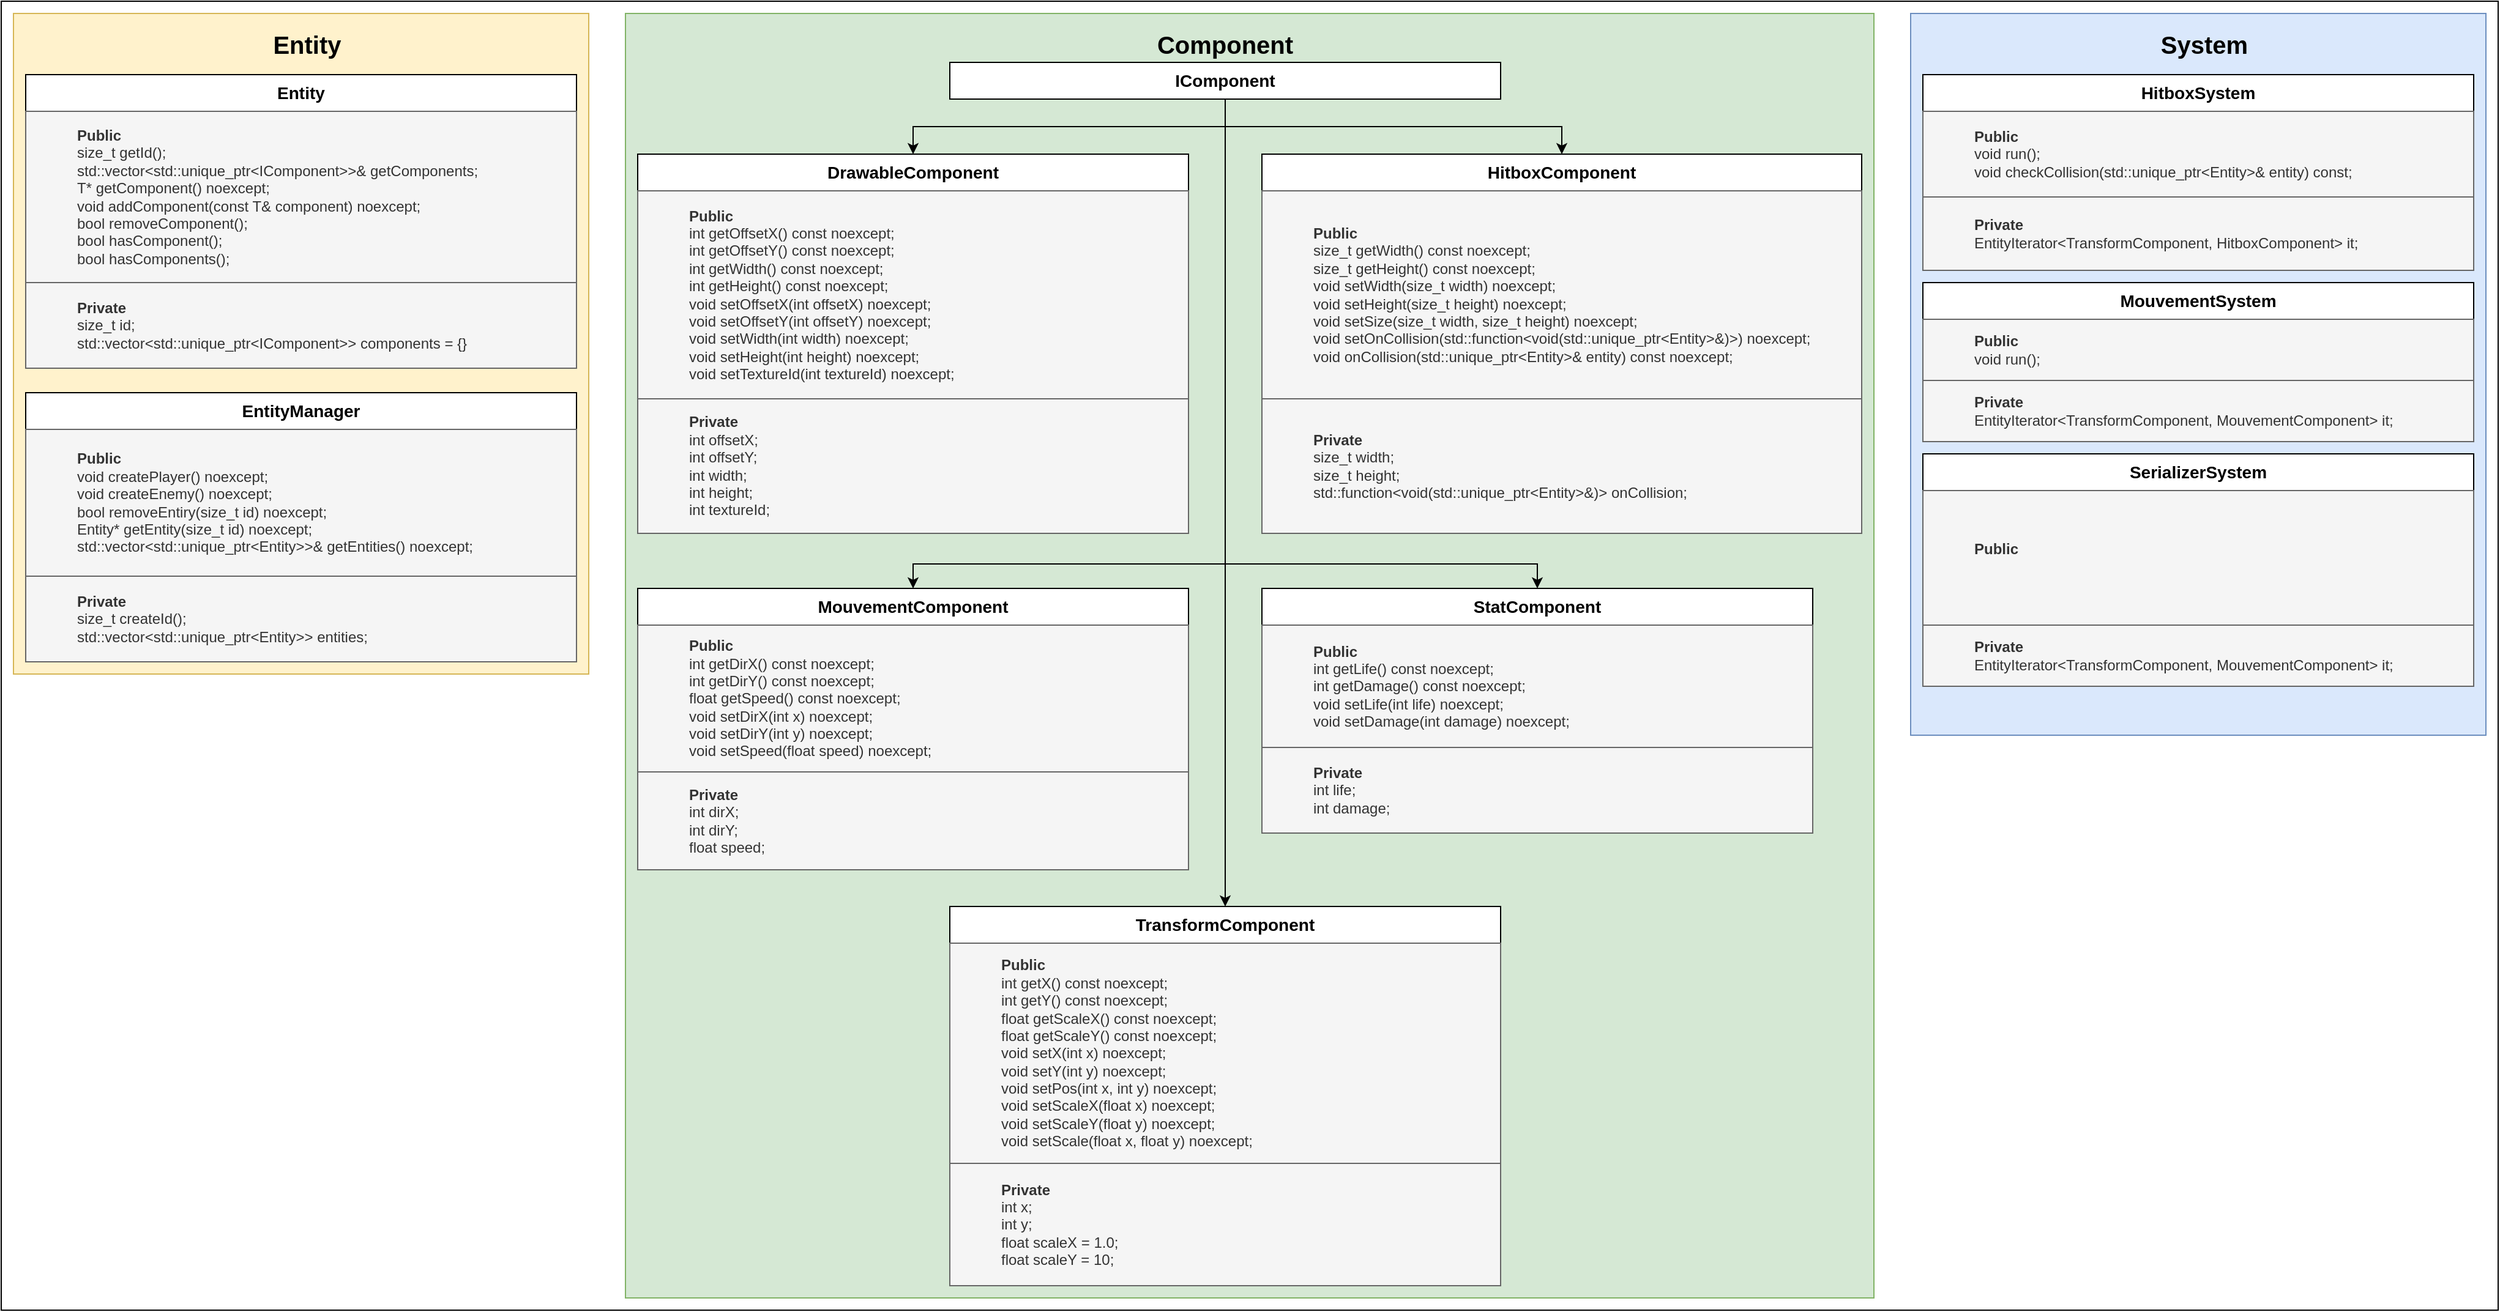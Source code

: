 <mxfile version="20.8.13"><diagram name="Page-1" id="imONdBxziNKF9dgVJ9cA"><mxGraphModel dx="2390" dy="1427" grid="1" gridSize="10" guides="1" tooltips="1" connect="1" arrows="1" fold="1" page="1" pageScale="1" pageWidth="850" pageHeight="1100" math="0" shadow="0"><root><mxCell id="0"/><mxCell id="1" parent="0"/><mxCell id="NrlD_3haFsnVfOPh5dbh-55" value="" style="rounded=0;whiteSpace=wrap;html=1;fontSize=14;" vertex="1" parent="1"><mxGeometry x="10" y="10" width="2040" height="1070" as="geometry"/></mxCell><mxCell id="NrlD_3haFsnVfOPh5dbh-1" value="" style="rounded=0;whiteSpace=wrap;html=1;fillColor=#fff2cc;strokeColor=#d6b656;" vertex="1" parent="1"><mxGeometry x="20" y="20" width="470" height="540" as="geometry"/></mxCell><mxCell id="NrlD_3haFsnVfOPh5dbh-8" value="&lt;font style=&quot;font-size: 14px;&quot;&gt;&lt;b&gt;Entity&lt;/b&gt;&lt;/font&gt;" style="rounded=0;whiteSpace=wrap;html=1;" vertex="1" parent="1"><mxGeometry x="30" y="70" width="450" height="30" as="geometry"/></mxCell><mxCell id="NrlD_3haFsnVfOPh5dbh-9" value="&lt;blockquote&gt;&lt;div align=&quot;left&quot;&gt;&lt;b&gt;Public&lt;/b&gt;&lt;/div&gt;&lt;div align=&quot;left&quot;&gt;size_t getId();&lt;/div&gt;&lt;div align=&quot;left&quot;&gt;std::vector&amp;lt;std::unique_ptr&amp;lt;IComponent&amp;gt;&amp;gt;&amp;amp; getComponents;&lt;span style=&quot;&quot;&gt;&lt;/span&gt;&lt;br&gt;&lt;/div&gt;&lt;div align=&quot;left&quot;&gt;T* getComponent() noexcept;&lt;span style=&quot;&quot;&gt;&lt;/span&gt;&lt;br&gt;&lt;/div&gt;&lt;div align=&quot;left&quot;&gt;void addComponent(const T&amp;amp; component) noexcept;&lt;span style=&quot;&quot;&gt;&lt;/span&gt;&lt;br&gt;&lt;/div&gt;&lt;div align=&quot;left&quot;&gt;bool removeComponent();&lt;/div&gt;&lt;div align=&quot;left&quot;&gt;bool hasComponent();&lt;/div&gt;&lt;div align=&quot;left&quot;&gt;bool hasComponents();&lt;br&gt;&lt;/div&gt;&lt;/blockquote&gt;" style="rounded=0;whiteSpace=wrap;html=1;align=left;fillColor=#f5f5f5;fontColor=#333333;strokeColor=#666666;" vertex="1" parent="1"><mxGeometry x="30" y="100" width="450" height="140" as="geometry"/></mxCell><mxCell id="NrlD_3haFsnVfOPh5dbh-10" value="&lt;blockquote&gt;&lt;div align=&quot;left&quot;&gt;&lt;b&gt;Private&lt;/b&gt;&lt;/div&gt;&lt;div align=&quot;left&quot;&gt;size_t id;&lt;/div&gt;&lt;div align=&quot;left&quot;&gt;std::vector&amp;lt;std::unique_ptr&amp;lt;IComponent&amp;gt;&amp;gt; components = {}&lt;/div&gt;&lt;/blockquote&gt;" style="rounded=0;whiteSpace=wrap;html=1;align=left;fillColor=#f5f5f5;fontColor=#333333;strokeColor=#666666;" vertex="1" parent="1"><mxGeometry x="30" y="240" width="450" height="70" as="geometry"/></mxCell><mxCell id="NrlD_3haFsnVfOPh5dbh-11" value="&lt;font style=&quot;font-size: 20px;&quot;&gt;&lt;b&gt;Entity&lt;/b&gt;&lt;/font&gt;" style="text;html=1;strokeColor=none;fillColor=none;align=center;verticalAlign=middle;whiteSpace=wrap;rounded=0;" vertex="1" parent="1"><mxGeometry x="230" y="30" width="60" height="30" as="geometry"/></mxCell><mxCell id="NrlD_3haFsnVfOPh5dbh-12" value="&lt;b style=&quot;font-size: 14px;&quot;&gt;&lt;font style=&quot;font-size: 14px;&quot;&gt;Entity&lt;/font&gt;Manager&lt;/b&gt;" style="rounded=0;whiteSpace=wrap;html=1;" vertex="1" parent="1"><mxGeometry x="30" y="330" width="450" height="30" as="geometry"/></mxCell><mxCell id="NrlD_3haFsnVfOPh5dbh-13" value="&lt;blockquote&gt;&lt;div align=&quot;left&quot;&gt;&lt;b&gt;Public&lt;/b&gt;&lt;/div&gt;void createPlayer() noexcept;&lt;br&gt;void createEnemy() noexcept;&lt;br&gt;bool removeEntiry(size_t id) noexcept;&lt;br&gt;Entity* getEntity(size_t id) noexcept;&lt;br&gt;std::vector&amp;lt;std::unique_ptr&amp;lt;Entity&amp;gt;&amp;gt;&amp;amp; getEntities() noexcept;&lt;br&gt;&lt;/blockquote&gt;" style="rounded=0;whiteSpace=wrap;html=1;align=left;fillColor=#f5f5f5;fontColor=#333333;strokeColor=#666666;" vertex="1" parent="1"><mxGeometry x="30" y="360" width="450" height="120" as="geometry"/></mxCell><mxCell id="NrlD_3haFsnVfOPh5dbh-14" value="&lt;blockquote&gt;&lt;div align=&quot;left&quot;&gt;&lt;b&gt;Private&lt;/b&gt;&lt;/div&gt;size_t createId();&lt;br&gt;std::vector&amp;lt;std::unique_ptr&amp;lt;Entity&amp;gt;&amp;gt; entities;&lt;/blockquote&gt;" style="rounded=0;whiteSpace=wrap;html=1;align=left;fillColor=#f5f5f5;fontColor=#333333;strokeColor=#666666;" vertex="1" parent="1"><mxGeometry x="30" y="480" width="450" height="70" as="geometry"/></mxCell><mxCell id="NrlD_3haFsnVfOPh5dbh-15" value="" style="rounded=0;whiteSpace=wrap;html=1;fillColor=#d5e8d4;strokeColor=#82b366;" vertex="1" parent="1"><mxGeometry x="520" y="20" width="1020" height="1050" as="geometry"/></mxCell><mxCell id="NrlD_3haFsnVfOPh5dbh-23" style="edgeStyle=orthogonalEdgeStyle;rounded=0;orthogonalLoop=1;jettySize=auto;html=1;entryX=0.5;entryY=0;entryDx=0;entryDy=0;fontSize=14;" edge="1" parent="1" source="NrlD_3haFsnVfOPh5dbh-16" target="NrlD_3haFsnVfOPh5dbh-20"><mxGeometry relative="1" as="geometry"/></mxCell><mxCell id="NrlD_3haFsnVfOPh5dbh-27" style="edgeStyle=orthogonalEdgeStyle;rounded=0;orthogonalLoop=1;jettySize=auto;html=1;fontSize=14;" edge="1" parent="1" source="NrlD_3haFsnVfOPh5dbh-16" target="NrlD_3haFsnVfOPh5dbh-24"><mxGeometry relative="1" as="geometry"/></mxCell><mxCell id="NrlD_3haFsnVfOPh5dbh-35" style="edgeStyle=orthogonalEdgeStyle;rounded=0;orthogonalLoop=1;jettySize=auto;html=1;entryX=0.5;entryY=0;entryDx=0;entryDy=0;fontSize=14;" edge="1" parent="1" source="NrlD_3haFsnVfOPh5dbh-16" target="NrlD_3haFsnVfOPh5dbh-32"><mxGeometry relative="1" as="geometry"><Array as="points"><mxPoint x="1010" y="470"/><mxPoint x="1265" y="470"/></Array></mxGeometry></mxCell><mxCell id="NrlD_3haFsnVfOPh5dbh-36" style="edgeStyle=orthogonalEdgeStyle;rounded=0;orthogonalLoop=1;jettySize=auto;html=1;fontSize=14;" edge="1" parent="1" source="NrlD_3haFsnVfOPh5dbh-16" target="NrlD_3haFsnVfOPh5dbh-29"><mxGeometry relative="1" as="geometry"><Array as="points"><mxPoint x="1010" y="470"/><mxPoint x="755" y="470"/></Array></mxGeometry></mxCell><mxCell id="NrlD_3haFsnVfOPh5dbh-40" style="edgeStyle=orthogonalEdgeStyle;rounded=0;orthogonalLoop=1;jettySize=auto;html=1;entryX=0.5;entryY=0;entryDx=0;entryDy=0;fontSize=14;" edge="1" parent="1" source="NrlD_3haFsnVfOPh5dbh-16" target="NrlD_3haFsnVfOPh5dbh-37"><mxGeometry relative="1" as="geometry"/></mxCell><mxCell id="NrlD_3haFsnVfOPh5dbh-16" value="&lt;font style=&quot;font-size: 14px;&quot;&gt;&lt;b&gt;IComponent&lt;/b&gt;&lt;/font&gt;" style="rounded=0;whiteSpace=wrap;html=1;" vertex="1" parent="1"><mxGeometry x="785" y="60" width="450" height="30" as="geometry"/></mxCell><mxCell id="NrlD_3haFsnVfOPh5dbh-19" value="&lt;font style=&quot;font-size: 20px;&quot;&gt;&lt;b&gt;Component&lt;/b&gt;&lt;/font&gt;" style="text;html=1;strokeColor=none;fillColor=none;align=center;verticalAlign=middle;whiteSpace=wrap;rounded=0;" vertex="1" parent="1"><mxGeometry x="950" y="30" width="120" height="30" as="geometry"/></mxCell><mxCell id="NrlD_3haFsnVfOPh5dbh-20" value="&lt;b&gt;&lt;font style=&quot;font-size: 14px;&quot;&gt;DrawableComponent&lt;/font&gt;&lt;/b&gt;" style="rounded=0;whiteSpace=wrap;html=1;" vertex="1" parent="1"><mxGeometry x="530" y="135" width="450" height="30" as="geometry"/></mxCell><mxCell id="NrlD_3haFsnVfOPh5dbh-21" value="&lt;blockquote&gt;&lt;div align=&quot;left&quot;&gt;&lt;b&gt;Public&lt;/b&gt;&lt;/div&gt;int getOffsetX() const noexcept;&lt;br&gt;int getOffsetY() const noexcept;&lt;br&gt;int getWidth() const noexcept;&lt;br&gt;int getHeight() const noexcept;&lt;br&gt;void setOffsetX(int offsetX) noexcept;&lt;br&gt;void setOffsetY(int offsetY) noexcept;&lt;br&gt;void setWidth(int width) noexcept;&lt;br&gt;void setHeight(int height) noexcept;&lt;br&gt;void setTextureId(int textureId) noexcept;&lt;br&gt;&lt;/blockquote&gt;" style="rounded=0;whiteSpace=wrap;html=1;align=left;fillColor=#f5f5f5;fontColor=#333333;strokeColor=#666666;" vertex="1" parent="1"><mxGeometry x="530" y="165" width="450" height="170" as="geometry"/></mxCell><mxCell id="NrlD_3haFsnVfOPh5dbh-22" value="&lt;blockquote&gt;&lt;div align=&quot;left&quot;&gt;&lt;b&gt;Private&lt;/b&gt;&lt;/div&gt;int offsetX;&lt;br&gt;int offsetY;&lt;br&gt;int width;&lt;br&gt;int height;&lt;br&gt;int textureId;&lt;br&gt;&lt;/blockquote&gt;" style="rounded=0;whiteSpace=wrap;html=1;align=left;fillColor=#f5f5f5;fontColor=#333333;strokeColor=#666666;" vertex="1" parent="1"><mxGeometry x="530" y="335" width="450" height="110" as="geometry"/></mxCell><mxCell id="NrlD_3haFsnVfOPh5dbh-24" value="&lt;font style=&quot;font-size: 14px;&quot;&gt;&lt;b&gt;HitboxComponent&lt;/b&gt;&lt;/font&gt;" style="rounded=0;whiteSpace=wrap;html=1;" vertex="1" parent="1"><mxGeometry x="1040" y="135" width="490" height="30" as="geometry"/></mxCell><mxCell id="NrlD_3haFsnVfOPh5dbh-25" value="&lt;blockquote&gt;&lt;div align=&quot;left&quot;&gt;&lt;b&gt;Public&lt;/b&gt;&lt;/div&gt;size_t getWidth() const noexcept;&lt;br&gt;size_t getHeight() const noexcept;&lt;br&gt;void setWidth(size_t width) noexcept;&lt;br&gt;void setHeight(size_t height) noexcept;&lt;br&gt;void setSize(size_t width, size_t height) noexcept;&lt;br&gt;void setOnCollision(std::function&amp;lt;void(std::unique_ptr&amp;lt;Entity&amp;gt;&amp;amp;)&amp;gt;) noexcept;&lt;br&gt;void onCollision(std::unique_ptr&amp;lt;Entity&amp;gt;&amp;amp; entity) const noexcept;&lt;br&gt;&lt;/blockquote&gt;" style="rounded=0;whiteSpace=wrap;html=1;align=left;fillColor=#f5f5f5;fontColor=#333333;strokeColor=#666666;" vertex="1" parent="1"><mxGeometry x="1040" y="165" width="490" height="170" as="geometry"/></mxCell><mxCell id="NrlD_3haFsnVfOPh5dbh-26" value="&lt;blockquote&gt;&lt;div align=&quot;left&quot;&gt;&lt;b&gt;Private&lt;/b&gt;&lt;/div&gt;size_t width;&lt;br&gt;size_t height;&lt;br&gt;std::function&amp;lt;void(std::unique_ptr&amp;lt;Entity&amp;gt;&amp;amp;)&amp;gt; onCollision;&lt;br&gt;&lt;/blockquote&gt;" style="rounded=0;whiteSpace=wrap;html=1;align=left;fillColor=#f5f5f5;fontColor=#333333;strokeColor=#666666;" vertex="1" parent="1"><mxGeometry x="1040" y="335" width="490" height="110" as="geometry"/></mxCell><mxCell id="NrlD_3haFsnVfOPh5dbh-29" value="&lt;font style=&quot;font-size: 14px;&quot;&gt;&lt;b&gt;MouvementComponent&lt;/b&gt;&lt;/font&gt;" style="rounded=0;whiteSpace=wrap;html=1;" vertex="1" parent="1"><mxGeometry x="530" y="490" width="450" height="30" as="geometry"/></mxCell><mxCell id="NrlD_3haFsnVfOPh5dbh-30" value="&lt;blockquote&gt;&lt;div align=&quot;left&quot;&gt;&lt;b&gt;Public&lt;/b&gt;&lt;/div&gt;int getDirX() const noexcept;&lt;br&gt;int getDirY() const noexcept;&lt;br&gt;float getSpeed() const noexcept;&lt;br&gt;void setDirX(int x) noexcept;&lt;br&gt;void setDirY(int y) noexcept;&lt;br&gt;void setSpeed(float speed) noexcept;&lt;br&gt;&lt;/blockquote&gt;" style="rounded=0;whiteSpace=wrap;html=1;align=left;fillColor=#f5f5f5;fontColor=#333333;strokeColor=#666666;" vertex="1" parent="1"><mxGeometry x="530" y="520" width="450" height="120" as="geometry"/></mxCell><mxCell id="NrlD_3haFsnVfOPh5dbh-31" value="&lt;blockquote&gt;&lt;div align=&quot;left&quot;&gt;&lt;b&gt;Private&lt;/b&gt;&lt;/div&gt;int dirX;&lt;br&gt;int dirY;&lt;br&gt;float speed;&lt;br&gt;&lt;/blockquote&gt;" style="rounded=0;whiteSpace=wrap;html=1;align=left;fillColor=#f5f5f5;fontColor=#333333;strokeColor=#666666;" vertex="1" parent="1"><mxGeometry x="530" y="640" width="450" height="80" as="geometry"/></mxCell><mxCell id="NrlD_3haFsnVfOPh5dbh-32" value="&lt;font style=&quot;font-size: 14px;&quot;&gt;&lt;b&gt;StatComponent&lt;/b&gt;&lt;/font&gt;" style="rounded=0;whiteSpace=wrap;html=1;" vertex="1" parent="1"><mxGeometry x="1040" y="490" width="450" height="30" as="geometry"/></mxCell><mxCell id="NrlD_3haFsnVfOPh5dbh-33" value="&lt;blockquote&gt;&lt;div align=&quot;left&quot;&gt;&lt;b&gt;Public&lt;/b&gt;&lt;/div&gt;int getLife() const noexcept;&lt;br&gt;int getDamage() const noexcept;&lt;br&gt;void setLife(int life) noexcept;&lt;br&gt;void setDamage(int damage) noexcept;&lt;br&gt;&lt;/blockquote&gt;" style="rounded=0;whiteSpace=wrap;html=1;align=left;fillColor=#f5f5f5;fontColor=#333333;strokeColor=#666666;" vertex="1" parent="1"><mxGeometry x="1040" y="520" width="450" height="100" as="geometry"/></mxCell><mxCell id="NrlD_3haFsnVfOPh5dbh-34" value="&lt;blockquote&gt;&lt;div align=&quot;left&quot;&gt;&lt;b&gt;Private&lt;/b&gt;&lt;/div&gt;int life;&lt;br&gt;int damage;&lt;br&gt;&lt;/blockquote&gt;" style="rounded=0;whiteSpace=wrap;html=1;align=left;fillColor=#f5f5f5;fontColor=#333333;strokeColor=#666666;" vertex="1" parent="1"><mxGeometry x="1040" y="620" width="450" height="70" as="geometry"/></mxCell><mxCell id="NrlD_3haFsnVfOPh5dbh-37" value="&lt;font style=&quot;font-size: 14px;&quot;&gt;&lt;b&gt;TransformComponent&lt;/b&gt;&lt;/font&gt;" style="rounded=0;whiteSpace=wrap;html=1;" vertex="1" parent="1"><mxGeometry x="785" y="750" width="450" height="30" as="geometry"/></mxCell><mxCell id="NrlD_3haFsnVfOPh5dbh-38" value="&lt;blockquote&gt;&lt;div align=&quot;left&quot;&gt;&lt;b&gt;Public&lt;/b&gt;&lt;/div&gt;int getX() const noexcept;&lt;br&gt;int getY() const noexcept;&lt;br&gt;float getScaleX() const noexcept;&lt;br&gt;float getScaleY() const noexcept;&lt;br&gt;void setX(int x) noexcept;&lt;br&gt;void setY(int y) noexcept;&lt;br&gt;void setPos(int x, int y) noexcept;&lt;br&gt;void setScaleX(float x) noexcept;&lt;br&gt;void setScaleY(float y) noexcept;&lt;br&gt;void setScale(float x, float y) noexcept;&lt;br&gt;&lt;/blockquote&gt;" style="rounded=0;whiteSpace=wrap;html=1;align=left;fillColor=#f5f5f5;fontColor=#333333;strokeColor=#666666;" vertex="1" parent="1"><mxGeometry x="785" y="780" width="450" height="180" as="geometry"/></mxCell><mxCell id="NrlD_3haFsnVfOPh5dbh-39" value="&lt;blockquote&gt;&lt;div align=&quot;left&quot;&gt;&lt;b&gt;Private&lt;/b&gt;&lt;/div&gt;int x;&lt;br&gt;int y;&lt;br&gt;float scaleX = 1.0;&lt;br&gt;float scaleY = 10;&lt;br&gt;&lt;/blockquote&gt;" style="rounded=0;whiteSpace=wrap;html=1;align=left;fillColor=#f5f5f5;fontColor=#333333;strokeColor=#666666;" vertex="1" parent="1"><mxGeometry x="785" y="960" width="450" height="100" as="geometry"/></mxCell><mxCell id="NrlD_3haFsnVfOPh5dbh-41" value="" style="rounded=0;whiteSpace=wrap;html=1;fillColor=#dae8fc;strokeColor=#6c8ebf;" vertex="1" parent="1"><mxGeometry x="1570" y="20" width="470" height="590" as="geometry"/></mxCell><mxCell id="NrlD_3haFsnVfOPh5dbh-42" value="&lt;font style=&quot;font-size: 14px;&quot;&gt;&lt;b&gt;HitboxSystem&lt;/b&gt;&lt;/font&gt;" style="rounded=0;whiteSpace=wrap;html=1;" vertex="1" parent="1"><mxGeometry x="1580" y="70" width="450" height="30" as="geometry"/></mxCell><mxCell id="NrlD_3haFsnVfOPh5dbh-43" value="&lt;blockquote&gt;&lt;div align=&quot;left&quot;&gt;&lt;b&gt;Public&lt;/b&gt;&lt;/div&gt;&lt;div align=&quot;left&quot;&gt;void run();&lt;/div&gt;&lt;div align=&quot;left&quot;&gt;void checkCollision(std::unique_ptr&amp;lt;Entity&amp;gt;&amp;amp; entity) const;&lt;br&gt;&lt;/div&gt;&lt;/blockquote&gt;" style="rounded=0;whiteSpace=wrap;html=1;align=left;fillColor=#f5f5f5;fontColor=#333333;strokeColor=#666666;" vertex="1" parent="1"><mxGeometry x="1580" y="100" width="450" height="70" as="geometry"/></mxCell><mxCell id="NrlD_3haFsnVfOPh5dbh-44" value="&lt;blockquote&gt;&lt;div align=&quot;left&quot;&gt;&lt;b&gt;Private&lt;/b&gt;&lt;/div&gt;&lt;div align=&quot;left&quot;&gt;EntityIterator&amp;lt;TransformComponent, HitboxComponent&amp;gt; it;&lt;br&gt;&lt;/div&gt;&lt;/blockquote&gt;" style="rounded=0;whiteSpace=wrap;html=1;align=left;fillColor=#f5f5f5;fontColor=#333333;strokeColor=#666666;" vertex="1" parent="1"><mxGeometry x="1580" y="170" width="450" height="60" as="geometry"/></mxCell><mxCell id="NrlD_3haFsnVfOPh5dbh-45" value="&lt;font style=&quot;font-size: 20px;&quot;&gt;&lt;b&gt;&lt;font style=&quot;font-size: 20px;&quot;&gt;System&lt;/font&gt;&lt;/b&gt;&lt;/font&gt;" style="text;html=1;strokeColor=none;fillColor=none;align=center;verticalAlign=middle;whiteSpace=wrap;rounded=0;" vertex="1" parent="1"><mxGeometry x="1780" y="30" width="60" height="30" as="geometry"/></mxCell><mxCell id="NrlD_3haFsnVfOPh5dbh-49" value="&lt;b&gt;&lt;font style=&quot;font-size: 14px;&quot;&gt;MouvementSystem&lt;/font&gt;&lt;/b&gt;" style="rounded=0;whiteSpace=wrap;html=1;" vertex="1" parent="1"><mxGeometry x="1580" y="240" width="450" height="30" as="geometry"/></mxCell><mxCell id="NrlD_3haFsnVfOPh5dbh-50" value="&lt;blockquote&gt;&lt;div align=&quot;left&quot;&gt;&lt;b&gt;Public&lt;/b&gt;&lt;/div&gt;&lt;div align=&quot;left&quot;&gt;void run();&lt;/div&gt;&lt;/blockquote&gt;" style="rounded=0;whiteSpace=wrap;html=1;align=left;fillColor=#f5f5f5;fontColor=#333333;strokeColor=#666666;" vertex="1" parent="1"><mxGeometry x="1580" y="270" width="450" height="50" as="geometry"/></mxCell><mxCell id="NrlD_3haFsnVfOPh5dbh-51" value="&lt;blockquote&gt;&lt;div align=&quot;left&quot;&gt;&lt;b&gt;Private&lt;/b&gt;&lt;/div&gt;&lt;div align=&quot;left&quot;&gt;EntityIterator&amp;lt;TransformComponent, MouvementComponent&amp;gt; it;&lt;br&gt;&lt;/div&gt;&lt;/blockquote&gt;" style="rounded=0;whiteSpace=wrap;html=1;align=left;fillColor=#f5f5f5;fontColor=#333333;strokeColor=#666666;" vertex="1" parent="1"><mxGeometry x="1580" y="320" width="450" height="50" as="geometry"/></mxCell><mxCell id="NrlD_3haFsnVfOPh5dbh-52" value="&lt;b&gt;&lt;font style=&quot;font-size: 14px;&quot;&gt;SerializerSystem&lt;/font&gt;&lt;/b&gt;" style="rounded=0;whiteSpace=wrap;html=1;" vertex="1" parent="1"><mxGeometry x="1580" y="380" width="450" height="30" as="geometry"/></mxCell><mxCell id="NrlD_3haFsnVfOPh5dbh-53" value="&lt;blockquote&gt;&lt;div align=&quot;left&quot;&gt;&lt;b&gt;Public&lt;/b&gt;&lt;/div&gt;&lt;div align=&quot;left&quot;&gt;&lt;br&gt;&lt;/div&gt;&lt;/blockquote&gt;" style="rounded=0;whiteSpace=wrap;html=1;align=left;fillColor=#f5f5f5;fontColor=#333333;strokeColor=#666666;" vertex="1" parent="1"><mxGeometry x="1580" y="410" width="450" height="110" as="geometry"/></mxCell><mxCell id="NrlD_3haFsnVfOPh5dbh-54" value="&lt;blockquote&gt;&lt;div align=&quot;left&quot;&gt;&lt;b&gt;Private&lt;/b&gt;&lt;/div&gt;&lt;div align=&quot;left&quot;&gt;EntityIterator&amp;lt;TransformComponent, MouvementComponent&amp;gt; it;&lt;br&gt;&lt;/div&gt;&lt;/blockquote&gt;" style="rounded=0;whiteSpace=wrap;html=1;align=left;fillColor=#f5f5f5;fontColor=#333333;strokeColor=#666666;" vertex="1" parent="1"><mxGeometry x="1580" y="520" width="450" height="50" as="geometry"/></mxCell></root></mxGraphModel></diagram></mxfile>